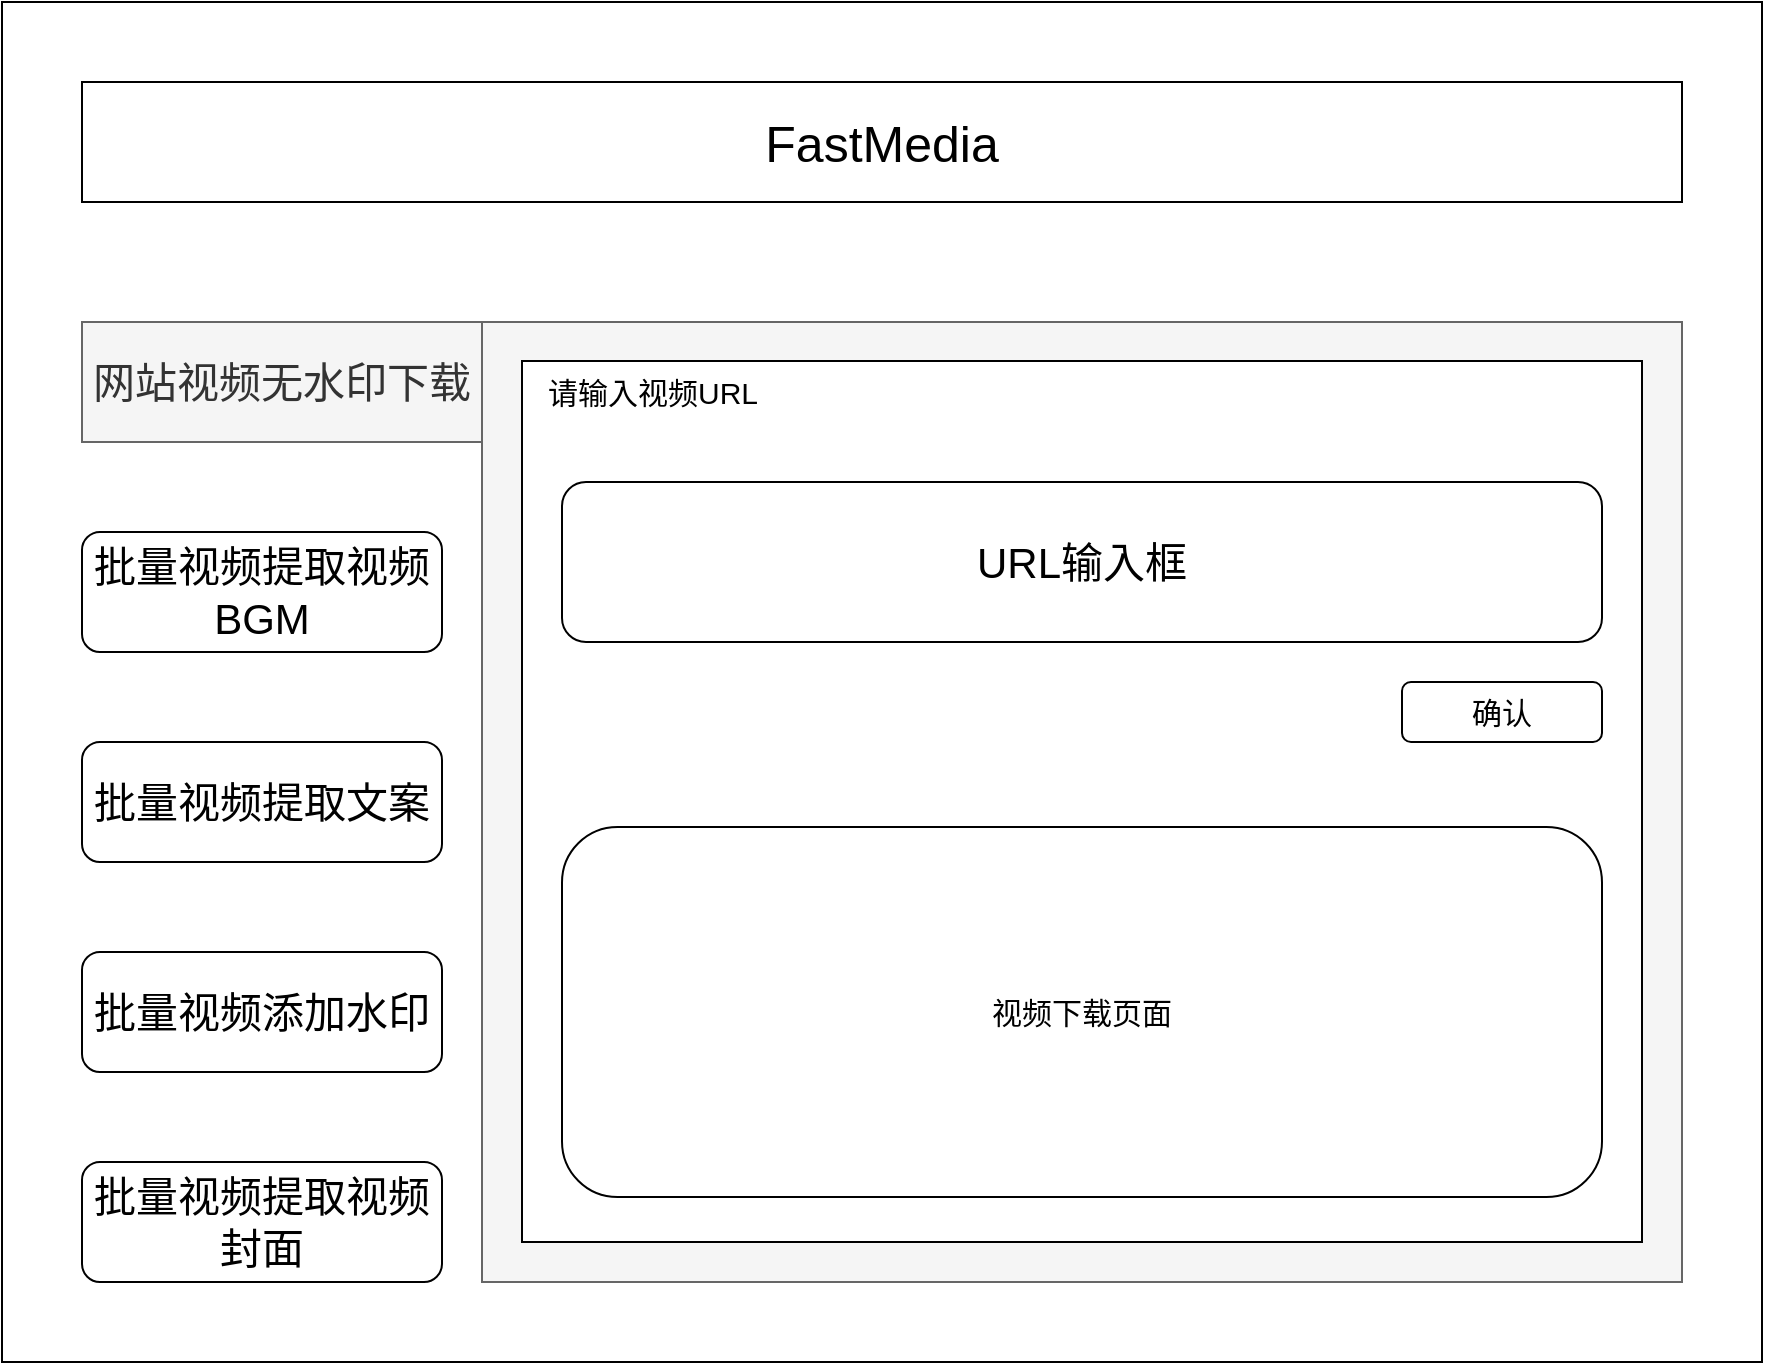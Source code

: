 <mxfile version="20.8.10" type="device"><diagram name="第 1 页" id="V259aEh0RIM_3j1SPvvH"><mxGraphModel dx="1098" dy="988" grid="1" gridSize="10" guides="1" tooltips="1" connect="1" arrows="1" fold="1" page="1" pageScale="1" pageWidth="827" pageHeight="1169" math="0" shadow="0"><root><mxCell id="0"/><mxCell id="1" parent="0"/><mxCell id="iD6CvRWTIXRrTq6OnKOk-1" value="" style="rounded=0;whiteSpace=wrap;html=1;fillColor=none;" vertex="1" parent="1"><mxGeometry x="40" y="80" width="880" height="680" as="geometry"/></mxCell><mxCell id="iD6CvRWTIXRrTq6OnKOk-2" value="&lt;font style=&quot;font-size: 25px;&quot;&gt;FastMedia&lt;/font&gt;" style="rounded=0;whiteSpace=wrap;html=1;fillColor=none;" vertex="1" parent="1"><mxGeometry x="80" y="120" width="800" height="60" as="geometry"/></mxCell><mxCell id="iD6CvRWTIXRrTq6OnKOk-3" value="&lt;font style=&quot;font-size: 21px;&quot;&gt;网站视频无水印下载&lt;/font&gt;" style="rounded=0;whiteSpace=wrap;html=1;fontSize=21;fillColor=#f5f5f5;flipH=1;fontColor=#333333;strokeColor=#666666;" vertex="1" parent="1"><mxGeometry x="80" y="240" width="200" height="60" as="geometry"/></mxCell><mxCell id="iD6CvRWTIXRrTq6OnKOk-5" value="&lt;font style=&quot;font-size: 21px;&quot;&gt;批量视频提取视频BGM&lt;/font&gt;" style="rounded=1;whiteSpace=wrap;html=1;fontSize=21;fillColor=none;flipH=1;" vertex="1" parent="1"><mxGeometry x="80" y="345" width="180" height="60" as="geometry"/></mxCell><mxCell id="iD6CvRWTIXRrTq6OnKOk-6" value="&lt;font style=&quot;font-size: 21px;&quot;&gt;批量视频提取文案&lt;/font&gt;" style="rounded=1;whiteSpace=wrap;html=1;fontSize=21;fillColor=none;flipH=1;" vertex="1" parent="1"><mxGeometry x="80" y="450" width="180" height="60" as="geometry"/></mxCell><mxCell id="iD6CvRWTIXRrTq6OnKOk-7" value="&lt;font style=&quot;font-size: 21px;&quot;&gt;批量视频添加水印&lt;/font&gt;" style="rounded=1;whiteSpace=wrap;html=1;fontSize=21;fillColor=none;flipH=1;" vertex="1" parent="1"><mxGeometry x="80" y="555" width="180" height="60" as="geometry"/></mxCell><mxCell id="iD6CvRWTIXRrTq6OnKOk-8" value="&lt;font style=&quot;font-size: 21px;&quot;&gt;批量视频提取视频封面&lt;/font&gt;" style="rounded=1;whiteSpace=wrap;html=1;fontSize=21;fillColor=none;flipH=1;" vertex="1" parent="1"><mxGeometry x="80" y="660" width="180" height="60" as="geometry"/></mxCell><mxCell id="iD6CvRWTIXRrTq6OnKOk-9" value="" style="rounded=0;whiteSpace=wrap;html=1;fontSize=21;fillColor=#f5f5f5;fontColor=#333333;strokeColor=#666666;" vertex="1" parent="1"><mxGeometry x="280" y="240" width="600" height="480" as="geometry"/></mxCell><mxCell id="iD6CvRWTIXRrTq6OnKOk-13" value="" style="rounded=0;whiteSpace=wrap;html=1;fontSize=21;" vertex="1" parent="1"><mxGeometry x="300" y="259.5" width="560" height="440.5" as="geometry"/></mxCell><mxCell id="iD6CvRWTIXRrTq6OnKOk-14" value="URL输入框" style="rounded=1;whiteSpace=wrap;html=1;fontSize=21;fillColor=none;" vertex="1" parent="1"><mxGeometry x="320" y="320" width="520" height="80" as="geometry"/></mxCell><mxCell id="iD6CvRWTIXRrTq6OnKOk-16" value="确认" style="rounded=1;whiteSpace=wrap;html=1;fontSize=15;fillColor=none;" vertex="1" parent="1"><mxGeometry x="740" y="420" width="100" height="30" as="geometry"/></mxCell><mxCell id="iD6CvRWTIXRrTq6OnKOk-17" value="视频下载页面" style="rounded=1;whiteSpace=wrap;html=1;fontSize=15;fillColor=none;" vertex="1" parent="1"><mxGeometry x="320" y="492.5" width="520" height="185" as="geometry"/></mxCell><mxCell id="iD6CvRWTIXRrTq6OnKOk-18" value="请输入视频URL" style="text;html=1;align=center;verticalAlign=middle;resizable=0;points=[];autosize=1;strokeColor=none;fillColor=none;fontSize=15;" vertex="1" parent="1"><mxGeometry x="300" y="259.5" width="130" height="30" as="geometry"/></mxCell></root></mxGraphModel></diagram></mxfile>